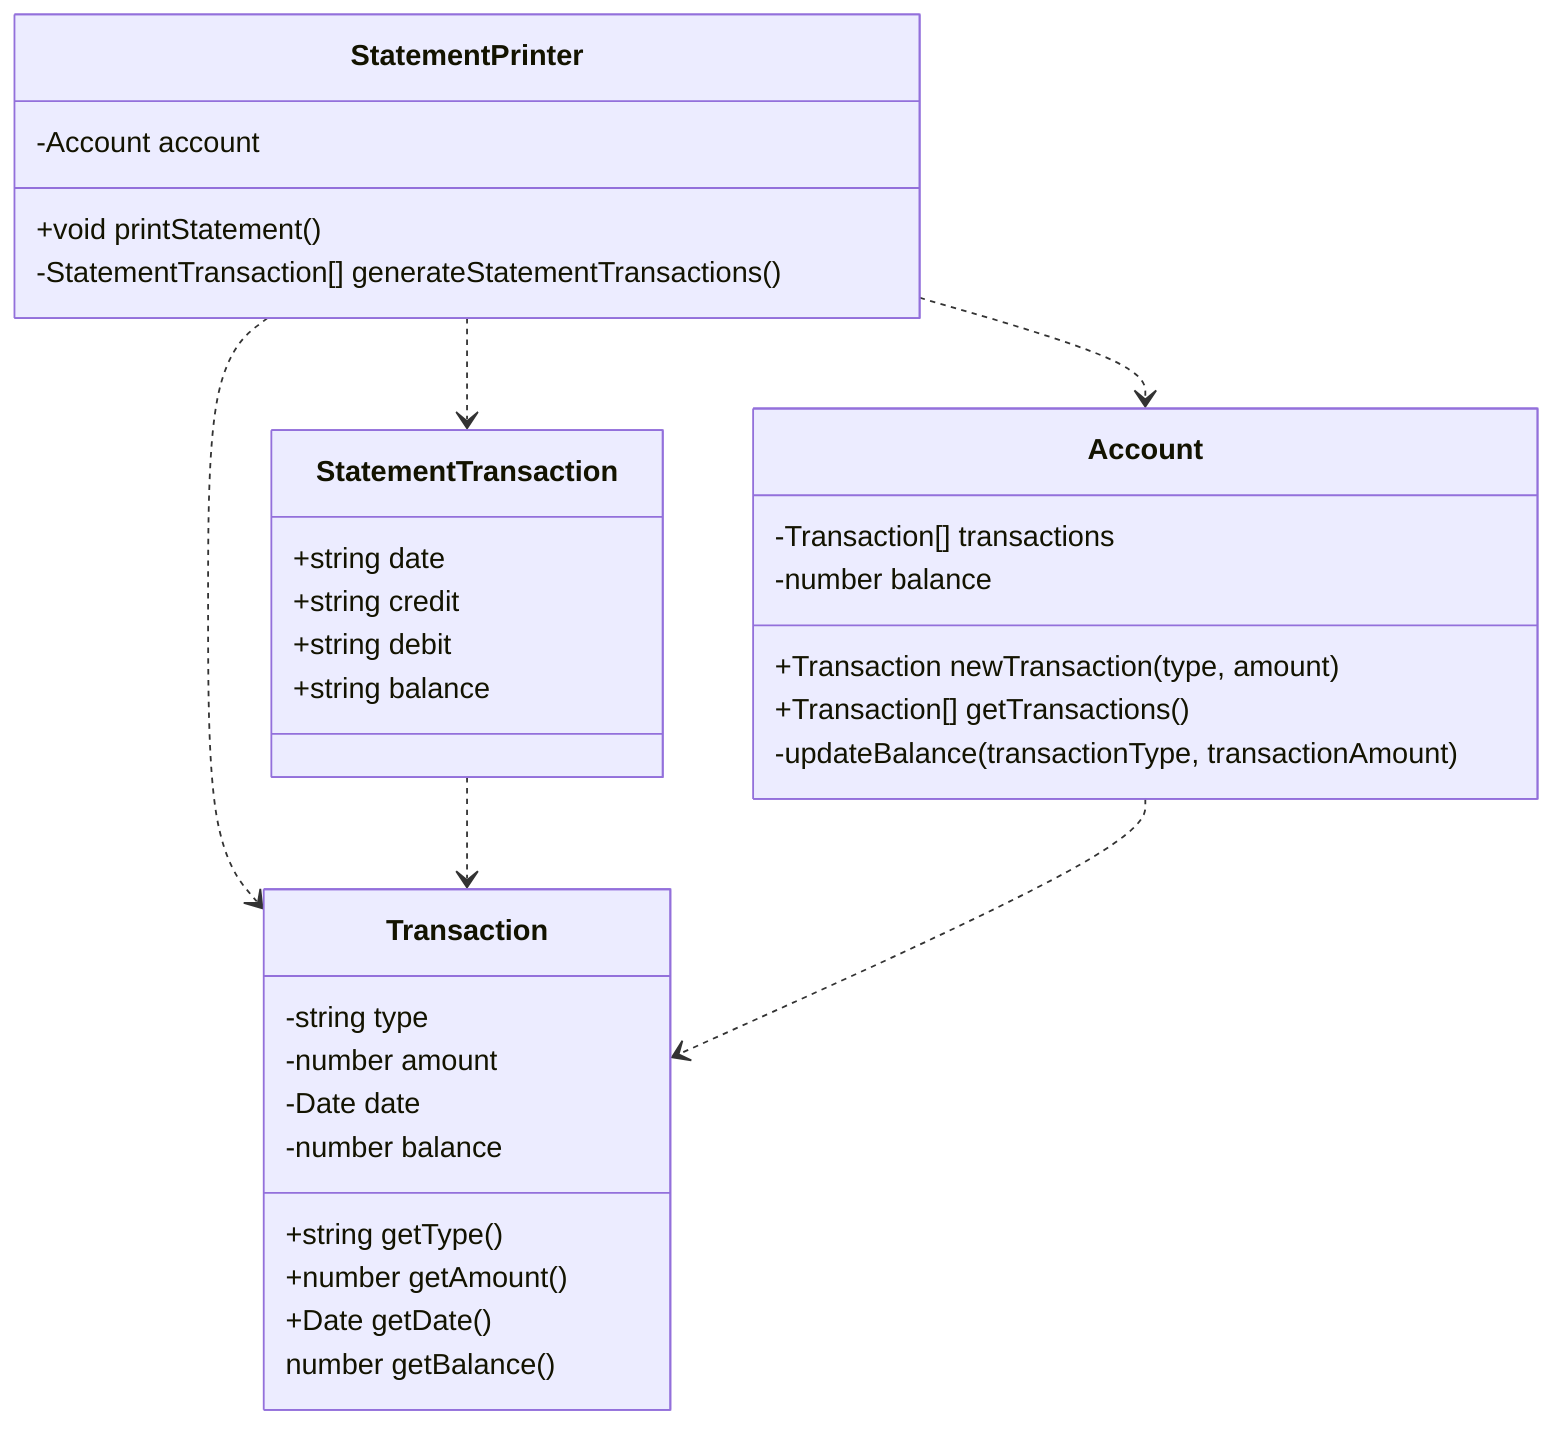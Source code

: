 classDiagram
    StatementPrinter ..> Transaction
    StatementPrinter ..> Account
    StatementPrinter ..> StatementTransaction
    StatementTransaction ..> Transaction
    Account ..> Transaction
    class Transaction
    Transaction : -string type
    Transaction : -number amount
    Transaction : -Date date
    Transaction : -number balance
    Transaction : +string getType()
    Transaction : +number getAmount()
    Transaction : +Date getDate()
    Transaction : number getBalance()
    class Account
    Account : -Transaction[] transactions
    Account : -number balance
    Account : +Transaction newTransaction(type, amount)
    Account : +Transaction[] getTransactions()
    Account : -updateBalance(transactionType, transactionAmount)
    class StatementPrinter
    StatementPrinter : -Account account
    StatementPrinter : +void printStatement()
    StatementPrinter : -StatementTransaction[] generateStatementTransactions()
    class StatementTransaction
    StatementTransaction : +string date
    StatementTransaction : +string credit
    StatementTransaction : +string debit
    StatementTransaction : +string balance